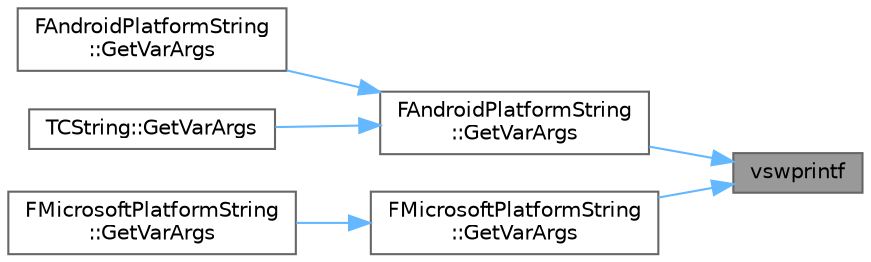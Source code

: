 digraph "vswprintf"
{
 // INTERACTIVE_SVG=YES
 // LATEX_PDF_SIZE
  bgcolor="transparent";
  edge [fontname=Helvetica,fontsize=10,labelfontname=Helvetica,labelfontsize=10];
  node [fontname=Helvetica,fontsize=10,shape=box,height=0.2,width=0.4];
  rankdir="RL";
  Node1 [id="Node000001",label="vswprintf",height=0.2,width=0.4,color="gray40", fillcolor="grey60", style="filled", fontcolor="black",tooltip=" "];
  Node1 -> Node2 [id="edge1_Node000001_Node000002",dir="back",color="steelblue1",style="solid",tooltip=" "];
  Node2 [id="Node000002",label="FAndroidPlatformString\l::GetVarArgs",height=0.2,width=0.4,color="grey40", fillcolor="white", style="filled",URL="$d5/d69/structFAndroidPlatformString.html#ae27ef785b03487dc3443532147a43c0a",tooltip=" "];
  Node2 -> Node3 [id="edge2_Node000002_Node000003",dir="back",color="steelblue1",style="solid",tooltip=" "];
  Node3 [id="Node000003",label="FAndroidPlatformString\l::GetVarArgs",height=0.2,width=0.4,color="grey40", fillcolor="white", style="filled",URL="$d5/d69/structFAndroidPlatformString.html#a8b370e02c3478b42ebd82725dfbfd0aa",tooltip=" "];
  Node2 -> Node4 [id="edge3_Node000002_Node000004",dir="back",color="steelblue1",style="solid",tooltip=" "];
  Node4 [id="Node000004",label="TCString::GetVarArgs",height=0.2,width=0.4,color="grey40", fillcolor="white", style="filled",URL="$df/d74/structTCString.html#a4b82ceb2af0a42aee16dcf18de08cc99",tooltip="Helper function to write formatted output using an argument list."];
  Node1 -> Node5 [id="edge4_Node000001_Node000005",dir="back",color="steelblue1",style="solid",tooltip=" "];
  Node5 [id="Node000005",label="FMicrosoftPlatformString\l::GetVarArgs",height=0.2,width=0.4,color="grey40", fillcolor="white", style="filled",URL="$d8/d56/structFMicrosoftPlatformString.html#af48ea5c25814d132807d4b046faaba3f",tooltip=" "];
  Node5 -> Node6 [id="edge5_Node000005_Node000006",dir="back",color="steelblue1",style="solid",tooltip=" "];
  Node6 [id="Node000006",label="FMicrosoftPlatformString\l::GetVarArgs",height=0.2,width=0.4,color="grey40", fillcolor="white", style="filled",URL="$d8/d56/structFMicrosoftPlatformString.html#aa57781900c8d8a24fe2f3c4b1824f4b9",tooltip=" "];
}
